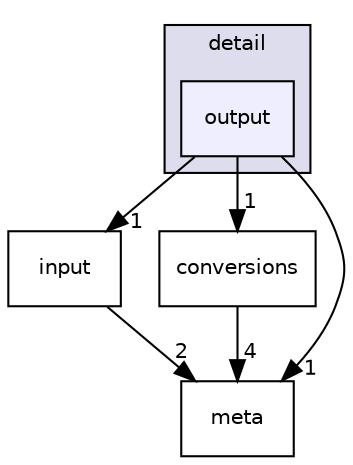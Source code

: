 digraph "D:/Projects/camera-tracker/include/nlohmann/detail/output" {
  compound=true
  node [ fontsize="10", fontname="Helvetica"];
  edge [ labelfontsize="10", labelfontname="Helvetica"];
  subgraph clusterdir_2b6972d6a6c3e784631d329d2725fa49 {
    graph [ bgcolor="#ddddee", pencolor="black", label="detail" fontname="Helvetica", fontsize="10", URL="dir_2b6972d6a6c3e784631d329d2725fa49.html"]
  dir_b7bbd8672caccc6988c002584921cdff [shape=box, label="output", style="filled", fillcolor="#eeeeff", pencolor="black", URL="dir_b7bbd8672caccc6988c002584921cdff.html"];
  }
  dir_a9a007a32e58d75fcc663c8040a6eae9 [shape=box label="input" URL="dir_a9a007a32e58d75fcc663c8040a6eae9.html"];
  dir_f1efdb67a2e01ba560d7abb4eb7f4eb3 [shape=box label="conversions" URL="dir_f1efdb67a2e01ba560d7abb4eb7f4eb3.html"];
  dir_c4932de8b1acb55fc5bb0ab19ac830b2 [shape=box label="meta" URL="dir_c4932de8b1acb55fc5bb0ab19ac830b2.html"];
  dir_a9a007a32e58d75fcc663c8040a6eae9->dir_c4932de8b1acb55fc5bb0ab19ac830b2 [headlabel="2", labeldistance=1.5 headhref="dir_000004_000006.html"];
  dir_b7bbd8672caccc6988c002584921cdff->dir_a9a007a32e58d75fcc663c8040a6eae9 [headlabel="1", labeldistance=1.5 headhref="dir_000007_000004.html"];
  dir_b7bbd8672caccc6988c002584921cdff->dir_f1efdb67a2e01ba560d7abb4eb7f4eb3 [headlabel="1", labeldistance=1.5 headhref="dir_000007_000003.html"];
  dir_b7bbd8672caccc6988c002584921cdff->dir_c4932de8b1acb55fc5bb0ab19ac830b2 [headlabel="1", labeldistance=1.5 headhref="dir_000007_000006.html"];
  dir_f1efdb67a2e01ba560d7abb4eb7f4eb3->dir_c4932de8b1acb55fc5bb0ab19ac830b2 [headlabel="4", labeldistance=1.5 headhref="dir_000003_000006.html"];
}
